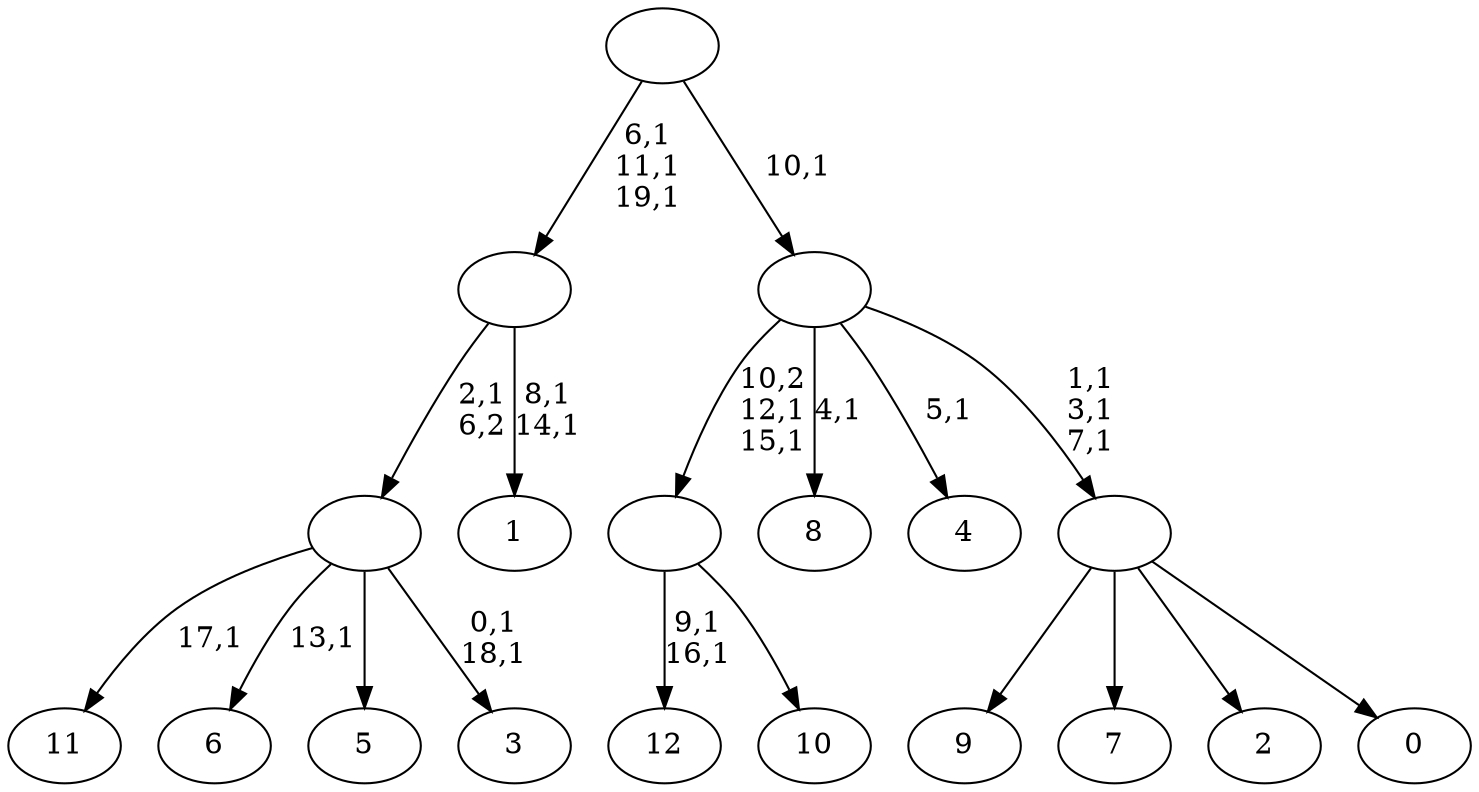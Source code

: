 digraph T {
	33 [label="12"]
	30 [label="11"]
	28 [label="10"]
	27 [label=""]
	25 [label="9"]
	24 [label="8"]
	22 [label="7"]
	21 [label="6"]
	19 [label="5"]
	18 [label="4"]
	16 [label="3"]
	13 [label=""]
	12 [label="2"]
	11 [label="1"]
	8 [label=""]
	5 [label="0"]
	4 [label=""]
	1 [label=""]
	0 [label=""]
	27 -> 33 [label="9,1\n16,1"]
	27 -> 28 [label=""]
	13 -> 16 [label="0,1\n18,1"]
	13 -> 21 [label="13,1"]
	13 -> 30 [label="17,1"]
	13 -> 19 [label=""]
	8 -> 11 [label="8,1\n14,1"]
	8 -> 13 [label="2,1\n6,2"]
	4 -> 25 [label=""]
	4 -> 22 [label=""]
	4 -> 12 [label=""]
	4 -> 5 [label=""]
	1 -> 4 [label="1,1\n3,1\n7,1"]
	1 -> 18 [label="5,1"]
	1 -> 24 [label="4,1"]
	1 -> 27 [label="10,2\n12,1\n15,1"]
	0 -> 8 [label="6,1\n11,1\n19,1"]
	0 -> 1 [label="10,1"]
}
